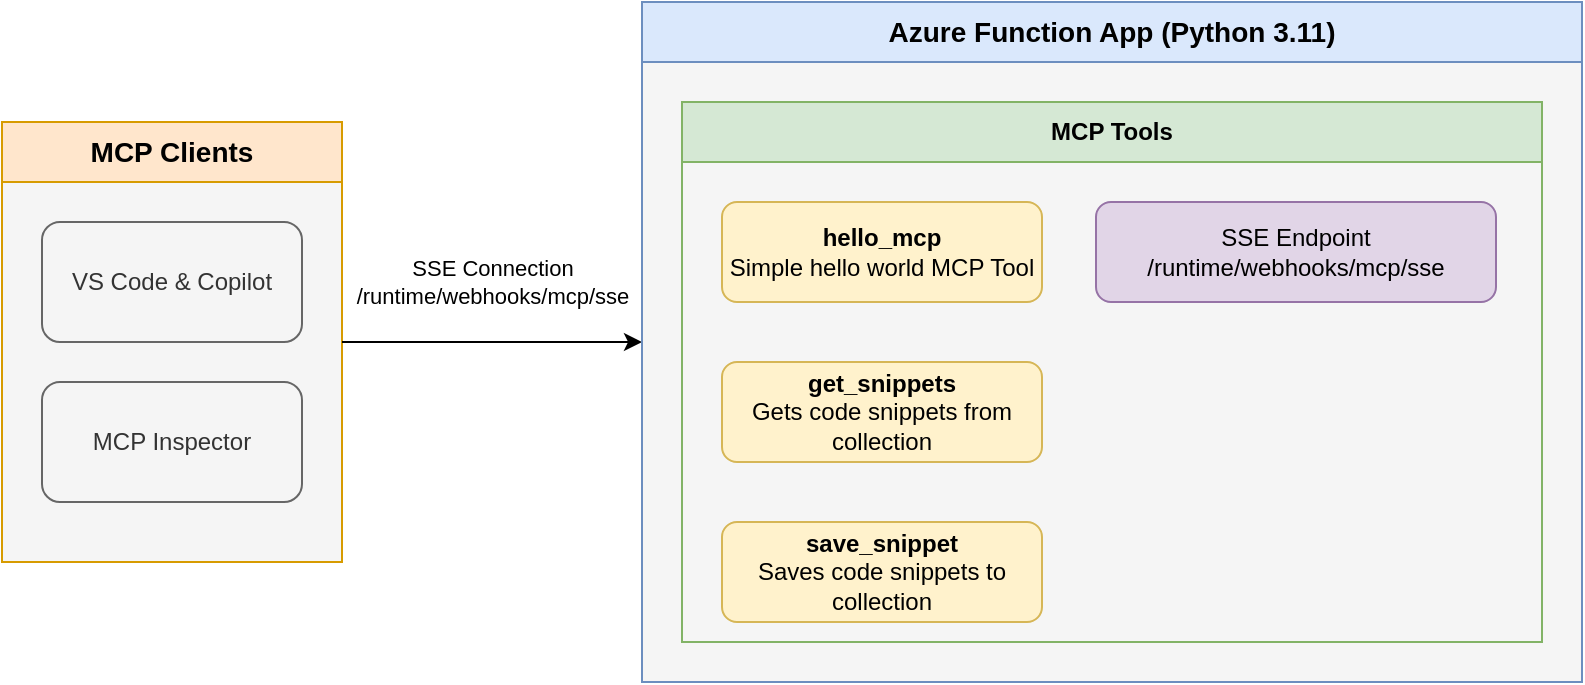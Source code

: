 <mxfile>
    <diagram id="remote-mcp-architecture" name="MCP Server Solution Architecture">
        <mxGraphModel dx="1007" dy="1077" grid="0" gridSize="10" guides="1" tooltips="1" connect="1" arrows="1" fold="1" page="1" pageScale="1" pageWidth="1100" pageHeight="850" math="0" shadow="0">
            <root>
                <mxCell id="0"/>
                <mxCell id="1" parent="0"/>
                <mxCell id="client-container" value="MCP Clients" style="swimlane;whiteSpace=wrap;html=1;fillColor=#ffe6cc;strokeColor=#d79b00;startSize=30;fontSize=14;fontStyle=1;swimlaneFillColor=#F5F5F5;" parent="1" vertex="1">
                    <mxGeometry x="40" y="170" width="170" height="220" as="geometry"/>
                </mxCell>
                <mxCell id="vscode-client" value="VS Code &amp; Copilot" style="rounded=1;whiteSpace=wrap;html=1;fillColor=#f5f5f5;strokeColor=#666666;fontColor=#333333;" parent="client-container" vertex="1">
                    <mxGeometry x="20" y="50" width="130" height="60" as="geometry"/>
                </mxCell>
                <mxCell id="mcp-inspector" value="MCP Inspector" style="rounded=1;whiteSpace=wrap;html=1;fillColor=#f5f5f5;strokeColor=#666666;fontColor=#333333;" parent="client-container" vertex="1">
                    <mxGeometry x="20" y="130" width="130" height="60" as="geometry"/>
                </mxCell>
                <mxCell id="client-to-function" value="SSE Connection&#xa;/runtime/webhooks/mcp/sse" style="endArrow=classic;html=1;rounded=0;fontSize=11;exitX=1;exitY=0.5;exitDx=0;exitDy=0;entryX=0;entryY=0.5;entryDx=0;entryDy=0;" parent="1" source="client-container" target="11" edge="1">
                    <mxGeometry y="30" width="50" height="50" relative="1" as="geometry">
                        <mxPoint x="220" y="210" as="sourcePoint"/>
                        <mxPoint x="310" y="280" as="targetPoint"/>
                        <mxPoint as="offset"/>
                    </mxGeometry>
                </mxCell>
                <mxCell id="11" value="Azure Function App (Python 3.11)" style="swimlane;whiteSpace=wrap;html=1;fillColor=#dae8fc;strokeColor=#6c8ebf;startSize=30;fontSize=14;fontStyle=1;swimlaneFillColor=#f5f5f5;" parent="1" vertex="1">
                    <mxGeometry x="360" y="110" width="470" height="340" as="geometry"/>
                </mxCell>
                <mxCell id="12" value="MCP Tools" style="swimlane;whiteSpace=wrap;html=1;fillColor=#d5e8d4;strokeColor=#82b366;startSize=30;" parent="11" vertex="1">
                    <mxGeometry x="20" y="50" width="430" height="270" as="geometry"/>
                </mxCell>
                <mxCell id="13" value="&lt;span style=&quot;color: rgb(0, 0, 0); text-align: left;&quot;&gt;&lt;b&gt;hello_mcp&lt;/b&gt;&lt;/span&gt;&lt;br&gt;Simple hello world MCP Tool" style="rounded=1;whiteSpace=wrap;html=1;fillColor=#fff2cc;strokeColor=#d6b656;" parent="12" vertex="1">
                    <mxGeometry x="20" y="50" width="160" height="50" as="geometry"/>
                </mxCell>
                <mxCell id="14" value="&lt;b&gt;get_snippets&lt;/b&gt;&lt;br&gt;Gets code snippets from collection" style="rounded=1;whiteSpace=wrap;html=1;fillColor=#fff2cc;strokeColor=#d6b656;" parent="12" vertex="1">
                    <mxGeometry x="20" y="130" width="160" height="50" as="geometry"/>
                </mxCell>
                <mxCell id="15" value="&lt;b&gt;save_snippet&lt;/b&gt;&lt;br&gt;Saves code snippets to collection" style="rounded=1;whiteSpace=wrap;html=1;fillColor=#fff2cc;strokeColor=#d6b656;" parent="12" vertex="1">
                    <mxGeometry x="20" y="210" width="160" height="50" as="geometry"/>
                </mxCell>
                <mxCell id="18" value="SSE Endpoint&#xa;/runtime/webhooks/mcp/sse" style="rounded=1;whiteSpace=wrap;html=1;fillColor=#e1d5e7;strokeColor=#9673a6;" parent="12" vertex="1">
                    <mxGeometry x="207" y="50" width="200" height="50" as="geometry"/>
                </mxCell>
            </root>
        </mxGraphModel>
    </diagram>
</mxfile>